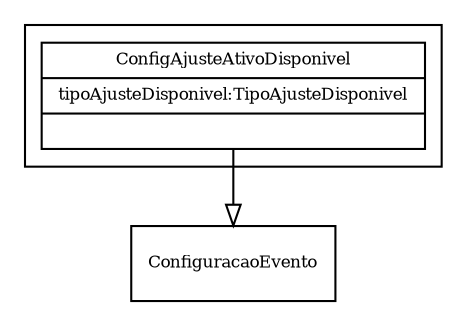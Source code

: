 digraph G{
fontname = "Times-Roman"
fontsize = 8

node [
        fontname = "Times-Roman"
        fontsize = 8
        shape = "record"
]

edge [
        fontname = "Times-Roman"
        fontsize = 8
]

subgraph clusterCONFIGURACAO_DE_AJUSTE_EM_ATIVO_DISPONIVEL
{
ConfigAjusteAtivoDisponivel [label = "{ConfigAjusteAtivoDisponivel|tipoAjusteDisponivel:TipoAjusteDisponivel\l|\l}"]
}
edge [ arrowhead = "empty" headlabel = "" taillabel = ""] ConfigAjusteAtivoDisponivel -> ConfiguracaoEvento
}
